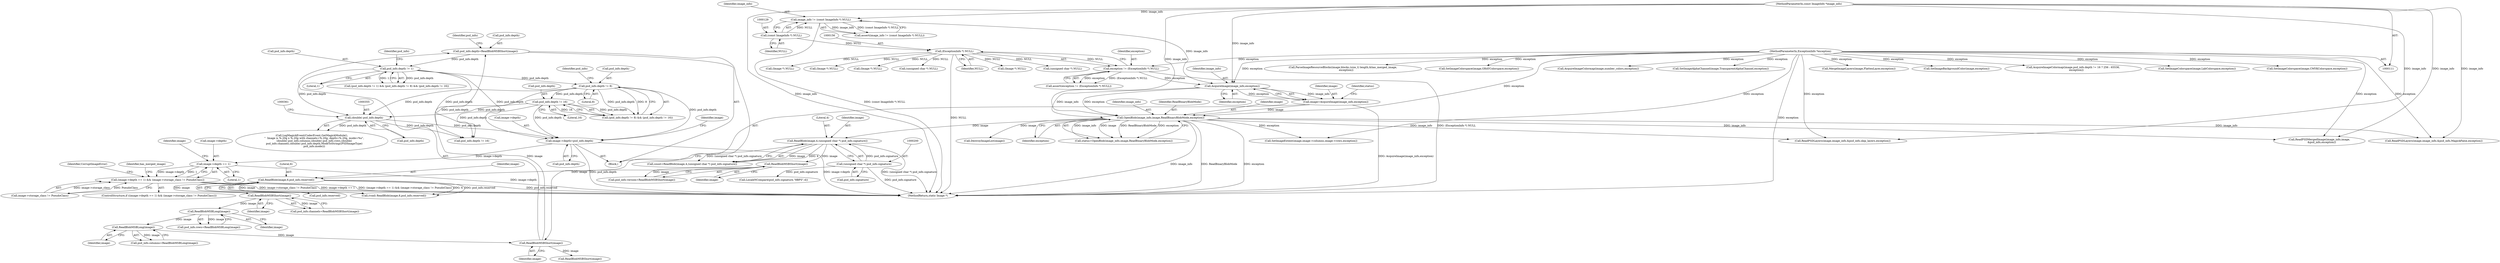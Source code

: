 digraph "0_ImageMagick_198fffab4daf8aea88badd9c629350e5b26ec32f@pointer" {
"1000705" [label="(Call,image->depth == 1)"];
"1000365" [label="(Call,image->depth=psd_info.depth)"];
"1000302" [label="(Call,psd_info.depth != 1)"];
"1000294" [label="(Call,psd_info.depth=ReadBlobMSBShort(image))"];
"1000298" [label="(Call,ReadBlobMSBShort(image))"];
"1000271" [label="(Call,ReadBlobMSBLong(image))"];
"1000265" [label="(Call,ReadBlobMSBLong(image))"];
"1000250" [label="(Call,ReadBlobMSBShort(image))"];
"1000240" [label="(Call,ReadBlob(image,6,psd_info.reserved))"];
"1000208" [label="(Call,ReadBlobMSBShort(image))"];
"1000196" [label="(Call,ReadBlob(image,4,(unsigned char *) psd_info.signature))"];
"1000171" [label="(Call,OpenBlob(image_info,image,ReadBinaryBlobMode,exception))"];
"1000166" [label="(Call,AcquireImage(image_info,exception))"];
"1000126" [label="(Call,image_info != (const ImageInfo *) NULL)"];
"1000112" [label="(MethodParameterIn,const ImageInfo *image_info)"];
"1000128" [label="(Call,(const ImageInfo *) NULL)"];
"1000153" [label="(Call,exception != (ExceptionInfo *) NULL)"];
"1000113" [label="(MethodParameterIn,ExceptionInfo *exception)"];
"1000155" [label="(Call,(ExceptionInfo *) NULL)"];
"1000164" [label="(Call,image=AcquireImage(image_info,exception))"];
"1000199" [label="(Call,(unsigned char *) psd_info.signature)"];
"1000313" [label="(Call,psd_info.depth != 16)"];
"1000308" [label="(Call,psd_info.depth != 8)"];
"1000354" [label="(Call,(double) psd_info.depth)"];
"1000704" [label="(Call,(image->depth == 1) && (image->storage_class != PseudoClass))"];
"1000171" [label="(Call,OpenBlob(image_info,image,ReadBinaryBlobMode,exception))"];
"1000307" [label="(Call,(psd_info.depth != 8) && (psd_info.depth != 16))"];
"1000365" [label="(Call,image->depth=psd_info.depth)"];
"1000295" [label="(Call,psd_info.depth)"];
"1000165" [label="(Identifier,image)"];
"1000152" [label="(Call,assert(exception != (ExceptionInfo *) NULL))"];
"1000302" [label="(Call,psd_info.depth != 1)"];
"1001057" [label="(MethodReturn,static Image *)"];
"1000243" [label="(Call,psd_info.reserved)"];
"1000194" [label="(Call,count=ReadBlob(image,4,(unsigned char *) psd_info.signature))"];
"1000406" [label="(Call,SetImageBackgroundColor(image,exception))"];
"1000157" [label="(Identifier,NULL)"];
"1000356" [label="(Call,psd_info.depth)"];
"1000242" [label="(Literal,6)"];
"1000272" [label="(Identifier,image)"];
"1000186" [label="(Call,(Image *) NULL)"];
"1000335" [label="(Call,LogMagickEvent(CoderEvent,GetMagickModule(),\n      \"  Image is %.20g x %.20g with channels=%.20g, depth=%.20g, mode=%s\",\n      (double) psd_info.columns,(double) psd_info.rows,(double)\n      psd_info.channels,(double) psd_info.depth,ModeToString((PSDImageType)\n      psd_info.mode)))"];
"1000477" [label="(Call,psd_info.depth != 16)"];
"1000267" [label="(Call,psd_info.columns=ReadBlobMSBLong(image))"];
"1000301" [label="(Call,(psd_info.depth != 1) && (psd_info.depth != 8) && (psd_info.depth != 16))"];
"1000183" [label="(Call,DestroyImageList(image))"];
"1000354" [label="(Call,(double) psd_info.depth)"];
"1000314" [label="(Call,psd_info.depth)"];
"1000154" [label="(Identifier,exception)"];
"1000172" [label="(Identifier,image_info)"];
"1000251" [label="(Identifier,image)"];
"1000168" [label="(Identifier,exception)"];
"1000217" [label="(Call,LocaleNCompare(psd_info.signature,\"8BPS\",4))"];
"1000174" [label="(Identifier,ReadBinaryBlobMode)"];
"1000204" [label="(Call,psd_info.version=ReadBlobMSBShort(image))"];
"1000261" [label="(Call,psd_info.rows=ReadBlobMSBLong(image))"];
"1000716" [label="(Identifier,CorruptImageError)"];
"1000198" [label="(Literal,4)"];
"1000306" [label="(Literal,1)"];
"1000710" [label="(Call,image->storage_class != PseudoClass)"];
"1000127" [label="(Identifier,image_info)"];
"1000241" [label="(Identifier,image)"];
"1000474" [label="(Call,AcquireImageColormap(image,psd_info.depth != 16 ? 256 : 65536,\n        exception))"];
"1000175" [label="(Identifier,exception)"];
"1000987" [label="(Call,ReadPSDLayers(image,image_info,&psd_info,MagickFalse,exception))"];
"1000712" [label="(Identifier,image)"];
"1000304" [label="(Identifier,psd_info)"];
"1000762" [label="(Call,(unsigned char *) NULL)"];
"1000266" [label="(Identifier,image)"];
"1000704" [label="(Call,(image->depth == 1) && (image->storage_class != PseudoClass))"];
"1000170" [label="(Identifier,status)"];
"1000166" [label="(Call,AcquireImage(image_info,exception))"];
"1000416" [label="(Call,(Image *) NULL)"];
"1000173" [label="(Identifier,image)"];
"1000128" [label="(Call,(const ImageInfo *) NULL)"];
"1000719" [label="(Identifier,has_merged_image)"];
"1000299" [label="(Identifier,image)"];
"1000113" [label="(MethodParameterIn,ExceptionInfo *exception)"];
"1000315" [label="(Identifier,psd_info)"];
"1000240" [label="(Call,ReadBlob(image,6,psd_info.reserved))"];
"1000169" [label="(Call,status=OpenBlob(image_info,image,ReadBinaryBlobMode,exception))"];
"1000196" [label="(Call,ReadBlob(image,4,(unsigned char *) psd_info.signature))"];
"1000425" [label="(Call,SetImageColorspace(image,LabColorspace,exception))"];
"1000309" [label="(Call,psd_info.depth)"];
"1000436" [label="(Call,SetImageColorspace(image,CMYKColorspace,exception))"];
"1000801" [label="(Call,ParseImageResourceBlocks(image,blocks,(size_t) length,&has_merged_image,\n        exception))"];
"1000265" [label="(Call,ReadBlobMSBLong(image))"];
"1000126" [label="(Call,image_info != (const ImageInfo *) NULL)"];
"1000153" [label="(Call,exception != (ExceptionInfo *) NULL)"];
"1000504" [label="(Call,SetImageColorspace(image,GRAYColorspace,exception))"];
"1000303" [label="(Call,psd_info.depth)"];
"1000294" [label="(Call,psd_info.depth=ReadBlobMSBShort(image))"];
"1000164" [label="(Call,image=AcquireImage(image_info,exception))"];
"1000706" [label="(Call,image->depth)"];
"1001008" [label="(Call,(Image *) NULL)"];
"1000705" [label="(Call,image->depth == 1)"];
"1000112" [label="(MethodParameterIn,const ImageInfo *image_info)"];
"1000895" [label="(Call,ReadPSDLayers(image,image_info,&psd_info,skip_layers,exception))"];
"1000298" [label="(Call,ReadBlobMSBShort(image))"];
"1000271" [label="(Call,ReadBlobMSBLong(image))"];
"1000612" [label="(Call,AcquireImageColormap(image,number_colors,exception))"];
"1000209" [label="(Identifier,image)"];
"1000703" [label="(ControlStructure,if ((image->depth == 1) && (image->storage_class != PseudoClass)))"];
"1000246" [label="(Call,psd_info.channels=ReadBlobMSBShort(image))"];
"1001022" [label="(Call,SetImageAlphaChannel(image,TransparentAlphaChannel,exception))"];
"1000369" [label="(Call,psd_info.depth)"];
"1000325" [label="(Call,ReadBlobMSBShort(image))"];
"1000130" [label="(Identifier,NULL)"];
"1000312" [label="(Literal,8)"];
"1000238" [label="(Call,(void) ReadBlob(image,6,psd_info.reserved))"];
"1000250" [label="(Call,ReadBlobMSBShort(image))"];
"1000308" [label="(Call,psd_info.depth != 8)"];
"1000201" [label="(Call,psd_info.signature)"];
"1000167" [label="(Identifier,image_info)"];
"1000208" [label="(Call,ReadBlobMSBShort(image))"];
"1000317" [label="(Literal,16)"];
"1000197" [label="(Identifier,image)"];
"1000913" [label="(Call,(Image *) NULL)"];
"1000961" [label="(Call,ReadPSDMergedImage(image_info,image,\n      &psd_info,exception))"];
"1000374" [label="(Identifier,image)"];
"1000125" [label="(Call,assert(image_info != (const ImageInfo *) NULL))"];
"1000388" [label="(Call,SetImageExtent(image,image->columns,image->rows,exception))"];
"1000114" [label="(Block,)"];
"1001042" [label="(Call,MergeImageLayers(image,FlattenLayer,exception))"];
"1000313" [label="(Call,psd_info.depth != 16)"];
"1000310" [label="(Identifier,psd_info)"];
"1000575" [label="(Call,(unsigned char *) NULL)"];
"1000709" [label="(Literal,1)"];
"1000155" [label="(Call,(ExceptionInfo *) NULL)"];
"1000199" [label="(Call,(unsigned char *) psd_info.signature)"];
"1000366" [label="(Call,image->depth)"];
"1000705" -> "1000704"  [label="AST: "];
"1000705" -> "1000709"  [label="CFG: "];
"1000706" -> "1000705"  [label="AST: "];
"1000709" -> "1000705"  [label="AST: "];
"1000712" -> "1000705"  [label="CFG: "];
"1000704" -> "1000705"  [label="CFG: "];
"1000705" -> "1001057"  [label="DDG: image->depth"];
"1000705" -> "1000704"  [label="DDG: image->depth"];
"1000705" -> "1000704"  [label="DDG: 1"];
"1000365" -> "1000705"  [label="DDG: image->depth"];
"1000365" -> "1000114"  [label="AST: "];
"1000365" -> "1000369"  [label="CFG: "];
"1000366" -> "1000365"  [label="AST: "];
"1000369" -> "1000365"  [label="AST: "];
"1000374" -> "1000365"  [label="CFG: "];
"1000365" -> "1001057"  [label="DDG: psd_info.depth"];
"1000365" -> "1001057"  [label="DDG: image->depth"];
"1000302" -> "1000365"  [label="DDG: psd_info.depth"];
"1000313" -> "1000365"  [label="DDG: psd_info.depth"];
"1000354" -> "1000365"  [label="DDG: psd_info.depth"];
"1000308" -> "1000365"  [label="DDG: psd_info.depth"];
"1000302" -> "1000301"  [label="AST: "];
"1000302" -> "1000306"  [label="CFG: "];
"1000303" -> "1000302"  [label="AST: "];
"1000306" -> "1000302"  [label="AST: "];
"1000310" -> "1000302"  [label="CFG: "];
"1000301" -> "1000302"  [label="CFG: "];
"1000302" -> "1000301"  [label="DDG: psd_info.depth"];
"1000302" -> "1000301"  [label="DDG: 1"];
"1000294" -> "1000302"  [label="DDG: psd_info.depth"];
"1000302" -> "1000308"  [label="DDG: psd_info.depth"];
"1000302" -> "1000354"  [label="DDG: psd_info.depth"];
"1000302" -> "1000477"  [label="DDG: psd_info.depth"];
"1000294" -> "1000114"  [label="AST: "];
"1000294" -> "1000298"  [label="CFG: "];
"1000295" -> "1000294"  [label="AST: "];
"1000298" -> "1000294"  [label="AST: "];
"1000304" -> "1000294"  [label="CFG: "];
"1000298" -> "1000294"  [label="DDG: image"];
"1000298" -> "1000299"  [label="CFG: "];
"1000299" -> "1000298"  [label="AST: "];
"1000271" -> "1000298"  [label="DDG: image"];
"1000298" -> "1000325"  [label="DDG: image"];
"1000271" -> "1000267"  [label="AST: "];
"1000271" -> "1000272"  [label="CFG: "];
"1000272" -> "1000271"  [label="AST: "];
"1000267" -> "1000271"  [label="CFG: "];
"1000271" -> "1000267"  [label="DDG: image"];
"1000265" -> "1000271"  [label="DDG: image"];
"1000265" -> "1000261"  [label="AST: "];
"1000265" -> "1000266"  [label="CFG: "];
"1000266" -> "1000265"  [label="AST: "];
"1000261" -> "1000265"  [label="CFG: "];
"1000265" -> "1000261"  [label="DDG: image"];
"1000250" -> "1000265"  [label="DDG: image"];
"1000250" -> "1000246"  [label="AST: "];
"1000250" -> "1000251"  [label="CFG: "];
"1000251" -> "1000250"  [label="AST: "];
"1000246" -> "1000250"  [label="CFG: "];
"1000250" -> "1000246"  [label="DDG: image"];
"1000240" -> "1000250"  [label="DDG: image"];
"1000240" -> "1000238"  [label="AST: "];
"1000240" -> "1000243"  [label="CFG: "];
"1000241" -> "1000240"  [label="AST: "];
"1000242" -> "1000240"  [label="AST: "];
"1000243" -> "1000240"  [label="AST: "];
"1000238" -> "1000240"  [label="CFG: "];
"1000240" -> "1001057"  [label="DDG: psd_info.reserved"];
"1000240" -> "1000238"  [label="DDG: image"];
"1000240" -> "1000238"  [label="DDG: 6"];
"1000240" -> "1000238"  [label="DDG: psd_info.reserved"];
"1000208" -> "1000240"  [label="DDG: image"];
"1000208" -> "1000204"  [label="AST: "];
"1000208" -> "1000209"  [label="CFG: "];
"1000209" -> "1000208"  [label="AST: "];
"1000204" -> "1000208"  [label="CFG: "];
"1000208" -> "1000204"  [label="DDG: image"];
"1000196" -> "1000208"  [label="DDG: image"];
"1000196" -> "1000194"  [label="AST: "];
"1000196" -> "1000199"  [label="CFG: "];
"1000197" -> "1000196"  [label="AST: "];
"1000198" -> "1000196"  [label="AST: "];
"1000199" -> "1000196"  [label="AST: "];
"1000194" -> "1000196"  [label="CFG: "];
"1000196" -> "1001057"  [label="DDG: (unsigned char *) psd_info.signature"];
"1000196" -> "1000194"  [label="DDG: image"];
"1000196" -> "1000194"  [label="DDG: 4"];
"1000196" -> "1000194"  [label="DDG: (unsigned char *) psd_info.signature"];
"1000171" -> "1000196"  [label="DDG: image"];
"1000199" -> "1000196"  [label="DDG: psd_info.signature"];
"1000171" -> "1000169"  [label="AST: "];
"1000171" -> "1000175"  [label="CFG: "];
"1000172" -> "1000171"  [label="AST: "];
"1000173" -> "1000171"  [label="AST: "];
"1000174" -> "1000171"  [label="AST: "];
"1000175" -> "1000171"  [label="AST: "];
"1000169" -> "1000171"  [label="CFG: "];
"1000171" -> "1001057"  [label="DDG: image_info"];
"1000171" -> "1001057"  [label="DDG: ReadBinaryBlobMode"];
"1000171" -> "1001057"  [label="DDG: exception"];
"1000171" -> "1000169"  [label="DDG: image_info"];
"1000171" -> "1000169"  [label="DDG: image"];
"1000171" -> "1000169"  [label="DDG: ReadBinaryBlobMode"];
"1000171" -> "1000169"  [label="DDG: exception"];
"1000166" -> "1000171"  [label="DDG: image_info"];
"1000166" -> "1000171"  [label="DDG: exception"];
"1000112" -> "1000171"  [label="DDG: image_info"];
"1000164" -> "1000171"  [label="DDG: image"];
"1000113" -> "1000171"  [label="DDG: exception"];
"1000171" -> "1000183"  [label="DDG: image"];
"1000171" -> "1000388"  [label="DDG: exception"];
"1000171" -> "1000895"  [label="DDG: image_info"];
"1000171" -> "1000961"  [label="DDG: image_info"];
"1000171" -> "1000987"  [label="DDG: image_info"];
"1000166" -> "1000164"  [label="AST: "];
"1000166" -> "1000168"  [label="CFG: "];
"1000167" -> "1000166"  [label="AST: "];
"1000168" -> "1000166"  [label="AST: "];
"1000164" -> "1000166"  [label="CFG: "];
"1000166" -> "1000164"  [label="DDG: image_info"];
"1000166" -> "1000164"  [label="DDG: exception"];
"1000126" -> "1000166"  [label="DDG: image_info"];
"1000112" -> "1000166"  [label="DDG: image_info"];
"1000153" -> "1000166"  [label="DDG: exception"];
"1000113" -> "1000166"  [label="DDG: exception"];
"1000126" -> "1000125"  [label="AST: "];
"1000126" -> "1000128"  [label="CFG: "];
"1000127" -> "1000126"  [label="AST: "];
"1000128" -> "1000126"  [label="AST: "];
"1000125" -> "1000126"  [label="CFG: "];
"1000126" -> "1001057"  [label="DDG: (const ImageInfo *) NULL"];
"1000126" -> "1000125"  [label="DDG: image_info"];
"1000126" -> "1000125"  [label="DDG: (const ImageInfo *) NULL"];
"1000112" -> "1000126"  [label="DDG: image_info"];
"1000128" -> "1000126"  [label="DDG: NULL"];
"1000112" -> "1000111"  [label="AST: "];
"1000112" -> "1001057"  [label="DDG: image_info"];
"1000112" -> "1000895"  [label="DDG: image_info"];
"1000112" -> "1000961"  [label="DDG: image_info"];
"1000112" -> "1000987"  [label="DDG: image_info"];
"1000128" -> "1000130"  [label="CFG: "];
"1000129" -> "1000128"  [label="AST: "];
"1000130" -> "1000128"  [label="AST: "];
"1000128" -> "1000155"  [label="DDG: NULL"];
"1000153" -> "1000152"  [label="AST: "];
"1000153" -> "1000155"  [label="CFG: "];
"1000154" -> "1000153"  [label="AST: "];
"1000155" -> "1000153"  [label="AST: "];
"1000152" -> "1000153"  [label="CFG: "];
"1000153" -> "1001057"  [label="DDG: (ExceptionInfo *) NULL"];
"1000153" -> "1000152"  [label="DDG: exception"];
"1000153" -> "1000152"  [label="DDG: (ExceptionInfo *) NULL"];
"1000113" -> "1000153"  [label="DDG: exception"];
"1000155" -> "1000153"  [label="DDG: NULL"];
"1000113" -> "1000111"  [label="AST: "];
"1000113" -> "1001057"  [label="DDG: exception"];
"1000113" -> "1000388"  [label="DDG: exception"];
"1000113" -> "1000406"  [label="DDG: exception"];
"1000113" -> "1000425"  [label="DDG: exception"];
"1000113" -> "1000436"  [label="DDG: exception"];
"1000113" -> "1000474"  [label="DDG: exception"];
"1000113" -> "1000504"  [label="DDG: exception"];
"1000113" -> "1000612"  [label="DDG: exception"];
"1000113" -> "1000801"  [label="DDG: exception"];
"1000113" -> "1000895"  [label="DDG: exception"];
"1000113" -> "1000961"  [label="DDG: exception"];
"1000113" -> "1000987"  [label="DDG: exception"];
"1000113" -> "1001022"  [label="DDG: exception"];
"1000113" -> "1001042"  [label="DDG: exception"];
"1000155" -> "1000157"  [label="CFG: "];
"1000156" -> "1000155"  [label="AST: "];
"1000157" -> "1000155"  [label="AST: "];
"1000155" -> "1001057"  [label="DDG: NULL"];
"1000155" -> "1000186"  [label="DDG: NULL"];
"1000155" -> "1000416"  [label="DDG: NULL"];
"1000155" -> "1000575"  [label="DDG: NULL"];
"1000155" -> "1000762"  [label="DDG: NULL"];
"1000155" -> "1000913"  [label="DDG: NULL"];
"1000155" -> "1001008"  [label="DDG: NULL"];
"1000164" -> "1000114"  [label="AST: "];
"1000165" -> "1000164"  [label="AST: "];
"1000170" -> "1000164"  [label="CFG: "];
"1000164" -> "1001057"  [label="DDG: AcquireImage(image_info,exception)"];
"1000199" -> "1000201"  [label="CFG: "];
"1000200" -> "1000199"  [label="AST: "];
"1000201" -> "1000199"  [label="AST: "];
"1000199" -> "1001057"  [label="DDG: psd_info.signature"];
"1000199" -> "1000217"  [label="DDG: psd_info.signature"];
"1000313" -> "1000307"  [label="AST: "];
"1000313" -> "1000317"  [label="CFG: "];
"1000314" -> "1000313"  [label="AST: "];
"1000317" -> "1000313"  [label="AST: "];
"1000307" -> "1000313"  [label="CFG: "];
"1000313" -> "1000307"  [label="DDG: psd_info.depth"];
"1000313" -> "1000307"  [label="DDG: 16"];
"1000308" -> "1000313"  [label="DDG: psd_info.depth"];
"1000313" -> "1000354"  [label="DDG: psd_info.depth"];
"1000313" -> "1000477"  [label="DDG: psd_info.depth"];
"1000308" -> "1000307"  [label="AST: "];
"1000308" -> "1000312"  [label="CFG: "];
"1000309" -> "1000308"  [label="AST: "];
"1000312" -> "1000308"  [label="AST: "];
"1000315" -> "1000308"  [label="CFG: "];
"1000307" -> "1000308"  [label="CFG: "];
"1000308" -> "1000307"  [label="DDG: psd_info.depth"];
"1000308" -> "1000307"  [label="DDG: 8"];
"1000308" -> "1000354"  [label="DDG: psd_info.depth"];
"1000308" -> "1000477"  [label="DDG: psd_info.depth"];
"1000354" -> "1000335"  [label="AST: "];
"1000354" -> "1000356"  [label="CFG: "];
"1000355" -> "1000354"  [label="AST: "];
"1000356" -> "1000354"  [label="AST: "];
"1000361" -> "1000354"  [label="CFG: "];
"1000354" -> "1000335"  [label="DDG: psd_info.depth"];
"1000354" -> "1000477"  [label="DDG: psd_info.depth"];
"1000704" -> "1000703"  [label="AST: "];
"1000704" -> "1000710"  [label="CFG: "];
"1000710" -> "1000704"  [label="AST: "];
"1000716" -> "1000704"  [label="CFG: "];
"1000719" -> "1000704"  [label="CFG: "];
"1000704" -> "1001057"  [label="DDG: image->storage_class != PseudoClass"];
"1000704" -> "1001057"  [label="DDG: image->depth == 1"];
"1000704" -> "1001057"  [label="DDG: (image->depth == 1) && (image->storage_class != PseudoClass)"];
"1000710" -> "1000704"  [label="DDG: image->storage_class"];
"1000710" -> "1000704"  [label="DDG: PseudoClass"];
}
